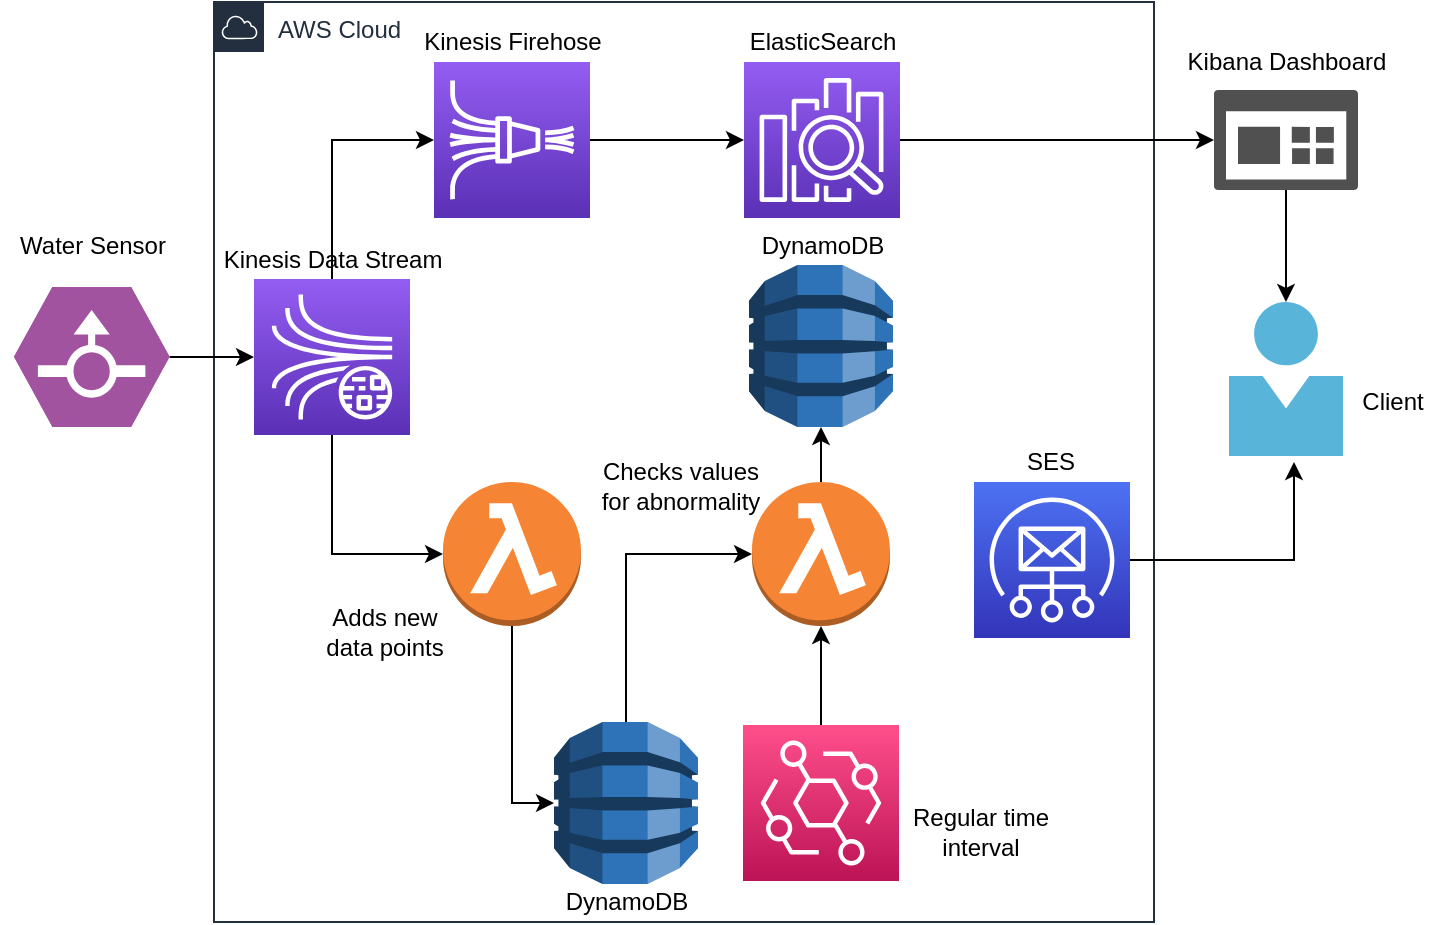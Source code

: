 <mxfile version="15.5.1" type="device"><diagram id="NY3zcY706AplH2CDjiPu" name="Page-1"><mxGraphModel dx="2062" dy="1122" grid="1" gridSize="10" guides="1" tooltips="1" connect="1" arrows="1" fold="1" page="1" pageScale="1" pageWidth="850" pageHeight="1100" math="0" shadow="0"><root><mxCell id="0"/><mxCell id="1" parent="0"/><mxCell id="OhIt1kH-7HtrP1gKz_X_-28" value="AWS Cloud" style="points=[[0,0],[0.25,0],[0.5,0],[0.75,0],[1,0],[1,0.25],[1,0.5],[1,0.75],[1,1],[0.75,1],[0.5,1],[0.25,1],[0,1],[0,0.75],[0,0.5],[0,0.25]];outlineConnect=0;gradientColor=none;html=1;whiteSpace=wrap;fontSize=12;fontStyle=0;shape=mxgraph.aws4.group;grIcon=mxgraph.aws4.group_aws_cloud;strokeColor=#232F3E;fillColor=none;verticalAlign=top;align=left;spacingLeft=30;fontColor=#232F3E;dashed=0;" vertex="1" parent="1"><mxGeometry x="110" y="350" width="470" height="460" as="geometry"/></mxCell><mxCell id="OhIt1kH-7HtrP1gKz_X_-5" style="edgeStyle=orthogonalEdgeStyle;rounded=0;orthogonalLoop=1;jettySize=auto;html=1;exitX=1;exitY=0.5;exitDx=0;exitDy=0;exitPerimeter=0;entryX=0;entryY=0.5;entryDx=0;entryDy=0;entryPerimeter=0;" edge="1" parent="1" source="OhIt1kH-7HtrP1gKz_X_-1" target="OhIt1kH-7HtrP1gKz_X_-2"><mxGeometry relative="1" as="geometry"/></mxCell><mxCell id="OhIt1kH-7HtrP1gKz_X_-1" value="" style="verticalLabelPosition=bottom;sketch=0;html=1;fillColor=#A153A0;strokeColor=#ffffff;verticalAlign=top;align=center;points=[[0,0.5,0],[0.125,0.25,0],[0.25,0,0],[0.5,0,0],[0.75,0,0],[0.875,0.25,0],[1,0.5,0],[0.875,0.75,0],[0.75,1,0],[0.5,1,0],[0.125,0.75,0]];pointerEvents=1;shape=mxgraph.cisco_safe.compositeIcon;bgIcon=mxgraph.cisco_safe.design.blank_device;resIcon=mxgraph.cisco_safe.design.flow_sensor;" vertex="1" parent="1"><mxGeometry x="10" y="492.5" width="77.78" height="70" as="geometry"/></mxCell><mxCell id="OhIt1kH-7HtrP1gKz_X_-10" style="edgeStyle=orthogonalEdgeStyle;rounded=0;orthogonalLoop=1;jettySize=auto;html=1;entryX=0;entryY=0.5;entryDx=0;entryDy=0;entryPerimeter=0;" edge="1" parent="1" source="OhIt1kH-7HtrP1gKz_X_-2" target="OhIt1kH-7HtrP1gKz_X_-7"><mxGeometry relative="1" as="geometry"><Array as="points"><mxPoint x="169" y="626"/></Array></mxGeometry></mxCell><mxCell id="OhIt1kH-7HtrP1gKz_X_-16" style="edgeStyle=orthogonalEdgeStyle;rounded=0;orthogonalLoop=1;jettySize=auto;html=1;exitX=0.5;exitY=0;exitDx=0;exitDy=0;exitPerimeter=0;entryX=0;entryY=0.5;entryDx=0;entryDy=0;entryPerimeter=0;" edge="1" parent="1" source="OhIt1kH-7HtrP1gKz_X_-2" target="OhIt1kH-7HtrP1gKz_X_-6"><mxGeometry relative="1" as="geometry"/></mxCell><mxCell id="OhIt1kH-7HtrP1gKz_X_-2" value="" style="sketch=0;points=[[0,0,0],[0.25,0,0],[0.5,0,0],[0.75,0,0],[1,0,0],[0,1,0],[0.25,1,0],[0.5,1,0],[0.75,1,0],[1,1,0],[0,0.25,0],[0,0.5,0],[0,0.75,0],[1,0.25,0],[1,0.5,0],[1,0.75,0]];outlineConnect=0;fontColor=#232F3E;gradientColor=#945DF2;gradientDirection=north;fillColor=#5A30B5;strokeColor=#ffffff;dashed=0;verticalLabelPosition=bottom;verticalAlign=top;align=center;html=1;fontSize=12;fontStyle=0;aspect=fixed;shape=mxgraph.aws4.resourceIcon;resIcon=mxgraph.aws4.kinesis_data_streams;" vertex="1" parent="1"><mxGeometry x="130" y="488.5" width="78" height="78" as="geometry"/></mxCell><mxCell id="OhIt1kH-7HtrP1gKz_X_-18" style="edgeStyle=orthogonalEdgeStyle;rounded=0;orthogonalLoop=1;jettySize=auto;html=1;exitX=1;exitY=0.5;exitDx=0;exitDy=0;exitPerimeter=0;entryX=0;entryY=0.5;entryDx=0;entryDy=0;entryPerimeter=0;" edge="1" parent="1" source="OhIt1kH-7HtrP1gKz_X_-6" target="OhIt1kH-7HtrP1gKz_X_-17"><mxGeometry relative="1" as="geometry"/></mxCell><mxCell id="OhIt1kH-7HtrP1gKz_X_-6" value="" style="sketch=0;points=[[0,0,0],[0.25,0,0],[0.5,0,0],[0.75,0,0],[1,0,0],[0,1,0],[0.25,1,0],[0.5,1,0],[0.75,1,0],[1,1,0],[0,0.25,0],[0,0.5,0],[0,0.75,0],[1,0.25,0],[1,0.5,0],[1,0.75,0]];outlineConnect=0;fontColor=#232F3E;gradientColor=#945DF2;gradientDirection=north;fillColor=#5A30B5;strokeColor=#ffffff;dashed=0;verticalLabelPosition=bottom;verticalAlign=top;align=center;html=1;fontSize=12;fontStyle=0;aspect=fixed;shape=mxgraph.aws4.resourceIcon;resIcon=mxgraph.aws4.kinesis_data_firehose;" vertex="1" parent="1"><mxGeometry x="220" y="380" width="78" height="78" as="geometry"/></mxCell><mxCell id="OhIt1kH-7HtrP1gKz_X_-11" style="edgeStyle=orthogonalEdgeStyle;rounded=0;orthogonalLoop=1;jettySize=auto;html=1;entryX=0;entryY=0.5;entryDx=0;entryDy=0;entryPerimeter=0;" edge="1" parent="1" source="OhIt1kH-7HtrP1gKz_X_-7" target="OhIt1kH-7HtrP1gKz_X_-8"><mxGeometry relative="1" as="geometry"/></mxCell><mxCell id="OhIt1kH-7HtrP1gKz_X_-7" value="" style="outlineConnect=0;dashed=0;verticalLabelPosition=bottom;verticalAlign=top;align=center;html=1;shape=mxgraph.aws3.lambda_function;fillColor=#F58534;gradientColor=none;" vertex="1" parent="1"><mxGeometry x="224.5" y="590" width="69" height="72" as="geometry"/></mxCell><mxCell id="OhIt1kH-7HtrP1gKz_X_-12" style="edgeStyle=orthogonalEdgeStyle;rounded=0;orthogonalLoop=1;jettySize=auto;html=1;entryX=0;entryY=0.5;entryDx=0;entryDy=0;entryPerimeter=0;exitX=0.5;exitY=0;exitDx=0;exitDy=0;exitPerimeter=0;" edge="1" parent="1" source="OhIt1kH-7HtrP1gKz_X_-8" target="OhIt1kH-7HtrP1gKz_X_-9"><mxGeometry relative="1" as="geometry"><Array as="points"><mxPoint x="316" y="626"/></Array></mxGeometry></mxCell><mxCell id="OhIt1kH-7HtrP1gKz_X_-8" value="" style="outlineConnect=0;dashed=0;verticalLabelPosition=bottom;verticalAlign=top;align=center;html=1;shape=mxgraph.aws3.dynamo_db;fillColor=#2E73B8;gradientColor=none;" vertex="1" parent="1"><mxGeometry x="280" y="710" width="72" height="81" as="geometry"/></mxCell><mxCell id="OhIt1kH-7HtrP1gKz_X_-20" style="edgeStyle=orthogonalEdgeStyle;rounded=0;orthogonalLoop=1;jettySize=auto;html=1;entryX=0.5;entryY=1;entryDx=0;entryDy=0;entryPerimeter=0;" edge="1" parent="1" source="OhIt1kH-7HtrP1gKz_X_-9" target="OhIt1kH-7HtrP1gKz_X_-19"><mxGeometry relative="1" as="geometry"/></mxCell><mxCell id="OhIt1kH-7HtrP1gKz_X_-9" value="" style="outlineConnect=0;dashed=0;verticalLabelPosition=bottom;verticalAlign=top;align=center;html=1;shape=mxgraph.aws3.lambda_function;fillColor=#F58534;gradientColor=none;" vertex="1" parent="1"><mxGeometry x="379" y="590" width="69" height="72" as="geometry"/></mxCell><mxCell id="OhIt1kH-7HtrP1gKz_X_-15" style="edgeStyle=orthogonalEdgeStyle;rounded=0;orthogonalLoop=1;jettySize=auto;html=1;entryX=0.5;entryY=1;entryDx=0;entryDy=0;entryPerimeter=0;" edge="1" parent="1" source="OhIt1kH-7HtrP1gKz_X_-13" target="OhIt1kH-7HtrP1gKz_X_-9"><mxGeometry relative="1" as="geometry"/></mxCell><mxCell id="OhIt1kH-7HtrP1gKz_X_-13" value="" style="sketch=0;points=[[0,0,0],[0.25,0,0],[0.5,0,0],[0.75,0,0],[1,0,0],[0,1,0],[0.25,1,0],[0.5,1,0],[0.75,1,0],[1,1,0],[0,0.25,0],[0,0.5,0],[0,0.75,0],[1,0.25,0],[1,0.5,0],[1,0.75,0]];outlineConnect=0;fontColor=#232F3E;gradientColor=#FF4F8B;gradientDirection=north;fillColor=#BC1356;strokeColor=#ffffff;dashed=0;verticalLabelPosition=bottom;verticalAlign=top;align=center;html=1;fontSize=12;fontStyle=0;aspect=fixed;shape=mxgraph.aws4.resourceIcon;resIcon=mxgraph.aws4.eventbridge;" vertex="1" parent="1"><mxGeometry x="374.5" y="711.5" width="78" height="78" as="geometry"/></mxCell><mxCell id="OhIt1kH-7HtrP1gKz_X_-25" style="edgeStyle=orthogonalEdgeStyle;rounded=0;orthogonalLoop=1;jettySize=auto;html=1;entryX=0;entryY=0.5;entryDx=0;entryDy=0;entryPerimeter=0;" edge="1" parent="1" source="OhIt1kH-7HtrP1gKz_X_-17" target="OhIt1kH-7HtrP1gKz_X_-24"><mxGeometry relative="1" as="geometry"/></mxCell><mxCell id="OhIt1kH-7HtrP1gKz_X_-17" value="" style="sketch=0;points=[[0,0,0],[0.25,0,0],[0.5,0,0],[0.75,0,0],[1,0,0],[0,1,0],[0.25,1,0],[0.5,1,0],[0.75,1,0],[1,1,0],[0,0.25,0],[0,0.5,0],[0,0.75,0],[1,0.25,0],[1,0.5,0],[1,0.75,0]];outlineConnect=0;fontColor=#232F3E;gradientColor=#945DF2;gradientDirection=north;fillColor=#5A30B5;strokeColor=#ffffff;dashed=0;verticalLabelPosition=bottom;verticalAlign=top;align=center;html=1;fontSize=12;fontStyle=0;aspect=fixed;shape=mxgraph.aws4.resourceIcon;resIcon=mxgraph.aws4.elasticsearch_service;" vertex="1" parent="1"><mxGeometry x="375" y="380" width="78" height="78" as="geometry"/></mxCell><mxCell id="OhIt1kH-7HtrP1gKz_X_-19" value="" style="outlineConnect=0;dashed=0;verticalLabelPosition=bottom;verticalAlign=top;align=center;html=1;shape=mxgraph.aws3.dynamo_db;fillColor=#2E73B8;gradientColor=none;" vertex="1" parent="1"><mxGeometry x="377.5" y="481.5" width="72" height="81" as="geometry"/></mxCell><mxCell id="OhIt1kH-7HtrP1gKz_X_-29" style="edgeStyle=orthogonalEdgeStyle;rounded=0;orthogonalLoop=1;jettySize=auto;html=1;" edge="1" parent="1" source="OhIt1kH-7HtrP1gKz_X_-23"><mxGeometry relative="1" as="geometry"><mxPoint x="650" y="580" as="targetPoint"/><Array as="points"><mxPoint x="650" y="629"/></Array></mxGeometry></mxCell><mxCell id="OhIt1kH-7HtrP1gKz_X_-23" value="" style="sketch=0;points=[[0,0,0],[0.25,0,0],[0.5,0,0],[0.75,0,0],[1,0,0],[0,1,0],[0.25,1,0],[0.5,1,0],[0.75,1,0],[1,1,0],[0,0.25,0],[0,0.5,0],[0,0.75,0],[1,0.25,0],[1,0.5,0],[1,0.75,0]];outlineConnect=0;fontColor=#232F3E;gradientColor=#4D72F3;gradientDirection=north;fillColor=#3334B9;strokeColor=#ffffff;dashed=0;verticalLabelPosition=bottom;verticalAlign=top;align=center;html=1;fontSize=12;fontStyle=0;aspect=fixed;shape=mxgraph.aws4.resourceIcon;resIcon=mxgraph.aws4.simple_email_service;" vertex="1" parent="1"><mxGeometry x="490" y="590" width="78" height="78" as="geometry"/></mxCell><mxCell id="OhIt1kH-7HtrP1gKz_X_-30" style="edgeStyle=orthogonalEdgeStyle;rounded=0;orthogonalLoop=1;jettySize=auto;html=1;" edge="1" parent="1" source="OhIt1kH-7HtrP1gKz_X_-24" target="OhIt1kH-7HtrP1gKz_X_-27"><mxGeometry relative="1" as="geometry"/></mxCell><mxCell id="OhIt1kH-7HtrP1gKz_X_-24" value="" style="sketch=0;pointerEvents=1;shadow=0;dashed=0;html=1;strokeColor=none;labelPosition=center;verticalLabelPosition=bottom;verticalAlign=top;align=center;fillColor=#505050;shape=mxgraph.mscae.intune.dashboard" vertex="1" parent="1"><mxGeometry x="610" y="394" width="72" height="50" as="geometry"/></mxCell><mxCell id="OhIt1kH-7HtrP1gKz_X_-27" value="" style="sketch=0;aspect=fixed;html=1;points=[];align=center;image;fontSize=12;image=img/lib/mscae/Person.svg;" vertex="1" parent="1"><mxGeometry x="617.51" y="500" width="56.98" height="77" as="geometry"/></mxCell><mxCell id="OhIt1kH-7HtrP1gKz_X_-31" value="Adds new &lt;br&gt;data points" style="text;html=1;resizable=0;autosize=1;align=center;verticalAlign=middle;points=[];fillColor=none;strokeColor=none;rounded=0;" vertex="1" parent="1"><mxGeometry x="160" y="650" width="70" height="30" as="geometry"/></mxCell><mxCell id="OhIt1kH-7HtrP1gKz_X_-32" value="Regular time&lt;br&gt;interval" style="text;html=1;resizable=0;autosize=1;align=center;verticalAlign=middle;points=[];fillColor=none;strokeColor=none;rounded=0;" vertex="1" parent="1"><mxGeometry x="452.5" y="750" width="80" height="30" as="geometry"/></mxCell><mxCell id="OhIt1kH-7HtrP1gKz_X_-33" value="Checks values&lt;br&gt;for abnormality" style="text;html=1;resizable=0;autosize=1;align=center;verticalAlign=middle;points=[];fillColor=none;strokeColor=none;rounded=0;" vertex="1" parent="1"><mxGeometry x="298" y="577" width="90" height="30" as="geometry"/></mxCell><mxCell id="OhIt1kH-7HtrP1gKz_X_-34" value="Client" style="text;html=1;resizable=0;autosize=1;align=center;verticalAlign=middle;points=[];fillColor=none;strokeColor=none;rounded=0;" vertex="1" parent="1"><mxGeometry x="674.49" y="540" width="50" height="20" as="geometry"/></mxCell><mxCell id="OhIt1kH-7HtrP1gKz_X_-35" value="Kibana Dashboard" style="text;html=1;resizable=0;autosize=1;align=center;verticalAlign=middle;points=[];fillColor=none;strokeColor=none;rounded=0;" vertex="1" parent="1"><mxGeometry x="591" y="370" width="110" height="20" as="geometry"/></mxCell><mxCell id="OhIt1kH-7HtrP1gKz_X_-36" value="Water Sensor" style="text;html=1;resizable=0;autosize=1;align=center;verticalAlign=middle;points=[];fillColor=none;strokeColor=none;rounded=0;" vertex="1" parent="1"><mxGeometry x="3.89" y="461.5" width="90" height="20" as="geometry"/></mxCell><mxCell id="OhIt1kH-7HtrP1gKz_X_-37" value="Kinesis Data Stream" style="text;html=1;resizable=0;autosize=1;align=center;verticalAlign=middle;points=[];fillColor=none;strokeColor=none;rounded=0;" vertex="1" parent="1"><mxGeometry x="109.0" y="468.5" width="120" height="20" as="geometry"/></mxCell><mxCell id="OhIt1kH-7HtrP1gKz_X_-38" value="Kinesis Firehose" style="text;html=1;resizable=0;autosize=1;align=center;verticalAlign=middle;points=[];fillColor=none;strokeColor=none;rounded=0;" vertex="1" parent="1"><mxGeometry x="209" y="360" width="100" height="20" as="geometry"/></mxCell><mxCell id="OhIt1kH-7HtrP1gKz_X_-39" value="ElasticSearch" style="text;html=1;resizable=0;autosize=1;align=center;verticalAlign=middle;points=[];fillColor=none;strokeColor=none;rounded=0;" vertex="1" parent="1"><mxGeometry x="368.5" y="360" width="90" height="20" as="geometry"/></mxCell><mxCell id="OhIt1kH-7HtrP1gKz_X_-41" value="DynamoDB" style="text;html=1;resizable=0;autosize=1;align=center;verticalAlign=middle;points=[];fillColor=none;strokeColor=none;rounded=0;" vertex="1" parent="1"><mxGeometry x="374" y="461.5" width="80" height="20" as="geometry"/></mxCell><mxCell id="OhIt1kH-7HtrP1gKz_X_-42" value="DynamoDB" style="text;html=1;resizable=0;autosize=1;align=center;verticalAlign=middle;points=[];fillColor=none;strokeColor=none;rounded=0;" vertex="1" parent="1"><mxGeometry x="276" y="790" width="80" height="20" as="geometry"/></mxCell><mxCell id="OhIt1kH-7HtrP1gKz_X_-43" value="SES" style="text;html=1;resizable=0;autosize=1;align=center;verticalAlign=middle;points=[];fillColor=none;strokeColor=none;rounded=0;" vertex="1" parent="1"><mxGeometry x="508" y="570" width="40" height="20" as="geometry"/></mxCell></root></mxGraphModel></diagram></mxfile>